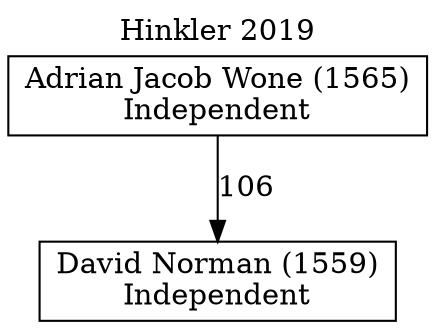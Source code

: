 // House preference flow
digraph "David Norman (1559)_Hinkler_2019" {
	graph [label="Hinkler 2019" labelloc=t mclimit=10]
	node [shape=box]
	"David Norman (1559)" [label="David Norman (1559)
Independent"]
	"Adrian Jacob Wone (1565)" [label="Adrian Jacob Wone (1565)
Independent"]
	"Adrian Jacob Wone (1565)" -> "David Norman (1559)" [label=106]
}
